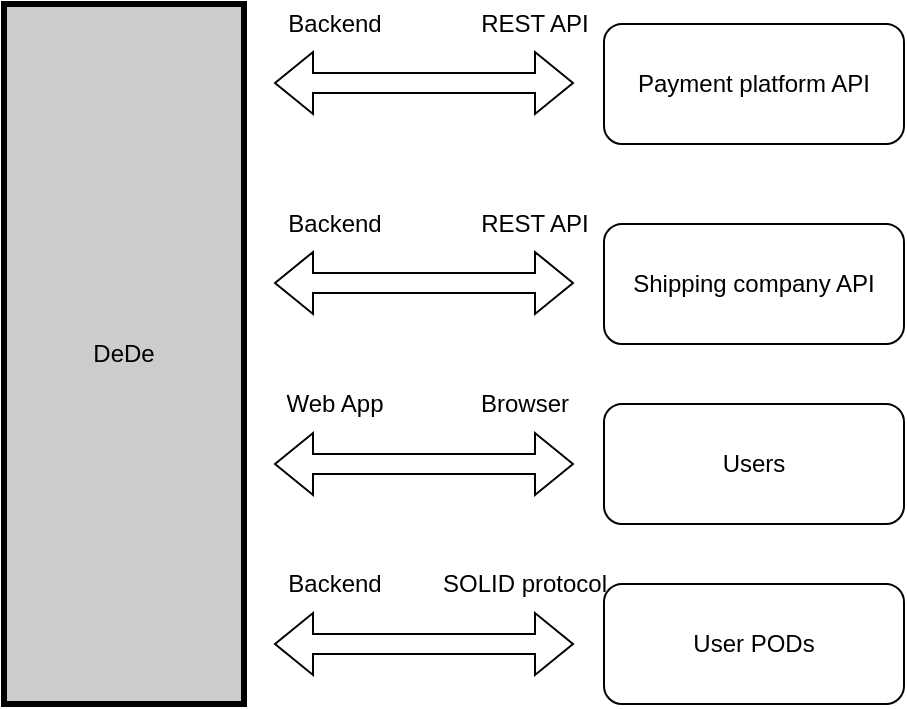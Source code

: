 <mxfile version="16.5.6" type="device"><diagram id="kFNQq-IZtNmCHNhXKLsh" name="Page-1"><mxGraphModel dx="1142" dy="728" grid="1" gridSize="10" guides="1" tooltips="1" connect="1" arrows="1" fold="1" page="1" pageScale="1" pageWidth="850" pageHeight="1100" math="0" shadow="0"><root><mxCell id="0"/><mxCell id="1" parent="0"/><mxCell id="BLr5uXvTOitLP8j0GoOq-1" value="DeDe" style="rounded=0;whiteSpace=wrap;html=1;fillColor=#CCCCCC;strokeWidth=3;" vertex="1" parent="1"><mxGeometry x="140" y="260" width="120" height="350" as="geometry"/></mxCell><mxCell id="BLr5uXvTOitLP8j0GoOq-4" value="Payment platform API" style="rounded=1;whiteSpace=wrap;html=1;" vertex="1" parent="1"><mxGeometry x="440" y="270" width="150" height="60" as="geometry"/></mxCell><mxCell id="BLr5uXvTOitLP8j0GoOq-11" value="Shipping company API" style="rounded=1;whiteSpace=wrap;html=1;" vertex="1" parent="1"><mxGeometry x="440" y="370" width="150" height="60" as="geometry"/></mxCell><mxCell id="BLr5uXvTOitLP8j0GoOq-13" value="" style="shape=flexArrow;endArrow=classic;startArrow=classic;html=1;rounded=0;" edge="1" parent="1"><mxGeometry width="100" height="100" relative="1" as="geometry"><mxPoint x="275" y="299.5" as="sourcePoint"/><mxPoint x="425" y="299.5" as="targetPoint"/></mxGeometry></mxCell><mxCell id="BLr5uXvTOitLP8j0GoOq-17" value="" style="shape=flexArrow;endArrow=classic;startArrow=classic;html=1;rounded=0;" edge="1" parent="1"><mxGeometry width="100" height="100" relative="1" as="geometry"><mxPoint x="275" y="399.5" as="sourcePoint"/><mxPoint x="425" y="399.5" as="targetPoint"/></mxGeometry></mxCell><mxCell id="BLr5uXvTOitLP8j0GoOq-19" value="" style="shape=flexArrow;endArrow=classic;startArrow=classic;html=1;rounded=0;" edge="1" parent="1"><mxGeometry width="100" height="100" relative="1" as="geometry"><mxPoint x="275" y="490" as="sourcePoint"/><mxPoint x="425" y="490" as="targetPoint"/></mxGeometry></mxCell><mxCell id="BLr5uXvTOitLP8j0GoOq-20" value="Users" style="rounded=1;whiteSpace=wrap;html=1;" vertex="1" parent="1"><mxGeometry x="440" y="460" width="150" height="60" as="geometry"/></mxCell><mxCell id="BLr5uXvTOitLP8j0GoOq-21" value="REST API" style="text;html=1;align=center;verticalAlign=middle;resizable=0;points=[];autosize=1;strokeColor=none;fillColor=none;" vertex="1" parent="1"><mxGeometry x="370" y="260" width="70" height="20" as="geometry"/></mxCell><mxCell id="BLr5uXvTOitLP8j0GoOq-22" value="REST API" style="text;html=1;align=center;verticalAlign=middle;resizable=0;points=[];autosize=1;strokeColor=none;fillColor=none;" vertex="1" parent="1"><mxGeometry x="370" y="360" width="70" height="20" as="geometry"/></mxCell><mxCell id="BLr5uXvTOitLP8j0GoOq-23" value="Backend" style="text;html=1;align=center;verticalAlign=middle;resizable=0;points=[];autosize=1;strokeColor=none;fillColor=none;" vertex="1" parent="1"><mxGeometry x="275" y="260" width="60" height="20" as="geometry"/></mxCell><mxCell id="BLr5uXvTOitLP8j0GoOq-24" value="Backend" style="text;html=1;align=center;verticalAlign=middle;resizable=0;points=[];autosize=1;strokeColor=none;fillColor=none;" vertex="1" parent="1"><mxGeometry x="275" y="360" width="60" height="20" as="geometry"/></mxCell><mxCell id="BLr5uXvTOitLP8j0GoOq-25" value="Web App" style="text;html=1;align=center;verticalAlign=middle;resizable=0;points=[];autosize=1;strokeColor=none;fillColor=none;" vertex="1" parent="1"><mxGeometry x="275" y="450" width="60" height="20" as="geometry"/></mxCell><mxCell id="BLr5uXvTOitLP8j0GoOq-26" value="Browser" style="text;html=1;align=center;verticalAlign=middle;resizable=0;points=[];autosize=1;strokeColor=none;fillColor=none;" vertex="1" parent="1"><mxGeometry x="370" y="450" width="60" height="20" as="geometry"/></mxCell><mxCell id="BLr5uXvTOitLP8j0GoOq-27" value="" style="shape=flexArrow;endArrow=classic;startArrow=classic;html=1;rounded=0;" edge="1" parent="1"><mxGeometry width="100" height="100" relative="1" as="geometry"><mxPoint x="275" y="580" as="sourcePoint"/><mxPoint x="425" y="580" as="targetPoint"/></mxGeometry></mxCell><mxCell id="BLr5uXvTOitLP8j0GoOq-28" value="User PODs" style="rounded=1;whiteSpace=wrap;html=1;" vertex="1" parent="1"><mxGeometry x="440" y="550" width="150" height="60" as="geometry"/></mxCell><mxCell id="BLr5uXvTOitLP8j0GoOq-29" value="Backend" style="text;html=1;align=center;verticalAlign=middle;resizable=0;points=[];autosize=1;strokeColor=none;fillColor=none;" vertex="1" parent="1"><mxGeometry x="275" y="540" width="60" height="20" as="geometry"/></mxCell><mxCell id="BLr5uXvTOitLP8j0GoOq-30" value="SOLID protocol" style="text;html=1;align=center;verticalAlign=middle;resizable=0;points=[];autosize=1;strokeColor=none;fillColor=none;" vertex="1" parent="1"><mxGeometry x="350" y="540" width="100" height="20" as="geometry"/></mxCell></root></mxGraphModel></diagram></mxfile>